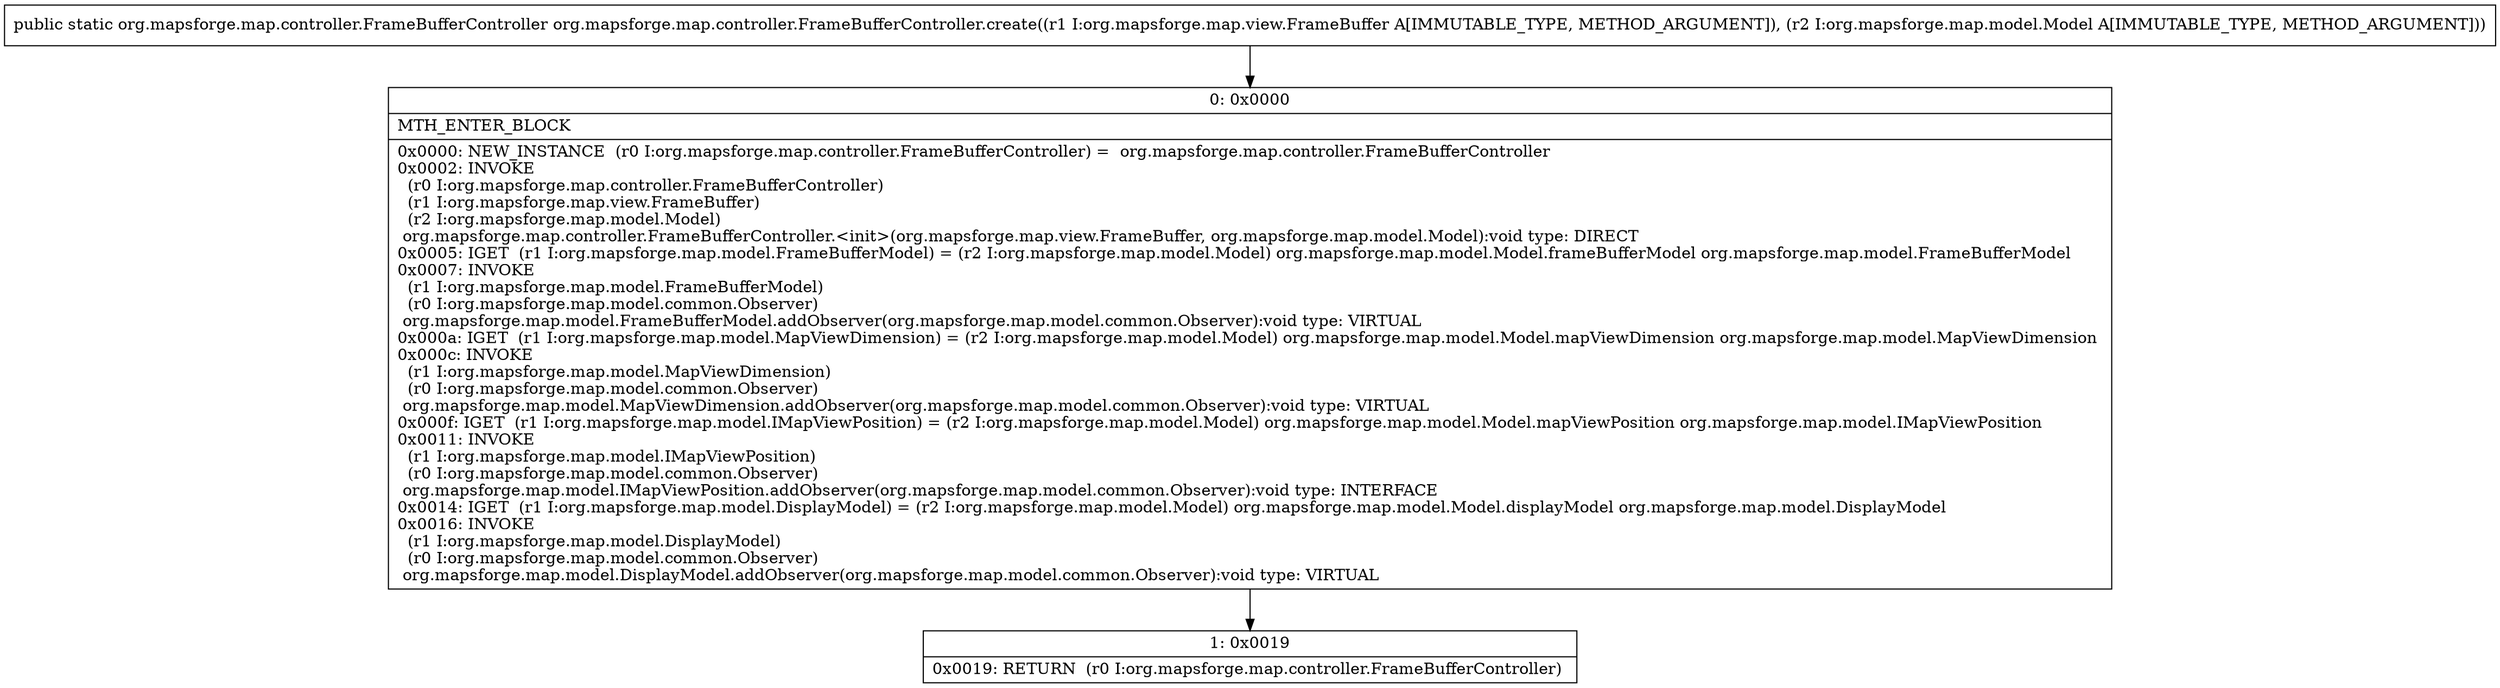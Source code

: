 digraph "CFG fororg.mapsforge.map.controller.FrameBufferController.create(Lorg\/mapsforge\/map\/view\/FrameBuffer;Lorg\/mapsforge\/map\/model\/Model;)Lorg\/mapsforge\/map\/controller\/FrameBufferController;" {
Node_0 [shape=record,label="{0\:\ 0x0000|MTH_ENTER_BLOCK\l|0x0000: NEW_INSTANCE  (r0 I:org.mapsforge.map.controller.FrameBufferController) =  org.mapsforge.map.controller.FrameBufferController \l0x0002: INVOKE  \l  (r0 I:org.mapsforge.map.controller.FrameBufferController)\l  (r1 I:org.mapsforge.map.view.FrameBuffer)\l  (r2 I:org.mapsforge.map.model.Model)\l org.mapsforge.map.controller.FrameBufferController.\<init\>(org.mapsforge.map.view.FrameBuffer, org.mapsforge.map.model.Model):void type: DIRECT \l0x0005: IGET  (r1 I:org.mapsforge.map.model.FrameBufferModel) = (r2 I:org.mapsforge.map.model.Model) org.mapsforge.map.model.Model.frameBufferModel org.mapsforge.map.model.FrameBufferModel \l0x0007: INVOKE  \l  (r1 I:org.mapsforge.map.model.FrameBufferModel)\l  (r0 I:org.mapsforge.map.model.common.Observer)\l org.mapsforge.map.model.FrameBufferModel.addObserver(org.mapsforge.map.model.common.Observer):void type: VIRTUAL \l0x000a: IGET  (r1 I:org.mapsforge.map.model.MapViewDimension) = (r2 I:org.mapsforge.map.model.Model) org.mapsforge.map.model.Model.mapViewDimension org.mapsforge.map.model.MapViewDimension \l0x000c: INVOKE  \l  (r1 I:org.mapsforge.map.model.MapViewDimension)\l  (r0 I:org.mapsforge.map.model.common.Observer)\l org.mapsforge.map.model.MapViewDimension.addObserver(org.mapsforge.map.model.common.Observer):void type: VIRTUAL \l0x000f: IGET  (r1 I:org.mapsforge.map.model.IMapViewPosition) = (r2 I:org.mapsforge.map.model.Model) org.mapsforge.map.model.Model.mapViewPosition org.mapsforge.map.model.IMapViewPosition \l0x0011: INVOKE  \l  (r1 I:org.mapsforge.map.model.IMapViewPosition)\l  (r0 I:org.mapsforge.map.model.common.Observer)\l org.mapsforge.map.model.IMapViewPosition.addObserver(org.mapsforge.map.model.common.Observer):void type: INTERFACE \l0x0014: IGET  (r1 I:org.mapsforge.map.model.DisplayModel) = (r2 I:org.mapsforge.map.model.Model) org.mapsforge.map.model.Model.displayModel org.mapsforge.map.model.DisplayModel \l0x0016: INVOKE  \l  (r1 I:org.mapsforge.map.model.DisplayModel)\l  (r0 I:org.mapsforge.map.model.common.Observer)\l org.mapsforge.map.model.DisplayModel.addObserver(org.mapsforge.map.model.common.Observer):void type: VIRTUAL \l}"];
Node_1 [shape=record,label="{1\:\ 0x0019|0x0019: RETURN  (r0 I:org.mapsforge.map.controller.FrameBufferController) \l}"];
MethodNode[shape=record,label="{public static org.mapsforge.map.controller.FrameBufferController org.mapsforge.map.controller.FrameBufferController.create((r1 I:org.mapsforge.map.view.FrameBuffer A[IMMUTABLE_TYPE, METHOD_ARGUMENT]), (r2 I:org.mapsforge.map.model.Model A[IMMUTABLE_TYPE, METHOD_ARGUMENT])) }"];
MethodNode -> Node_0;
Node_0 -> Node_1;
}

